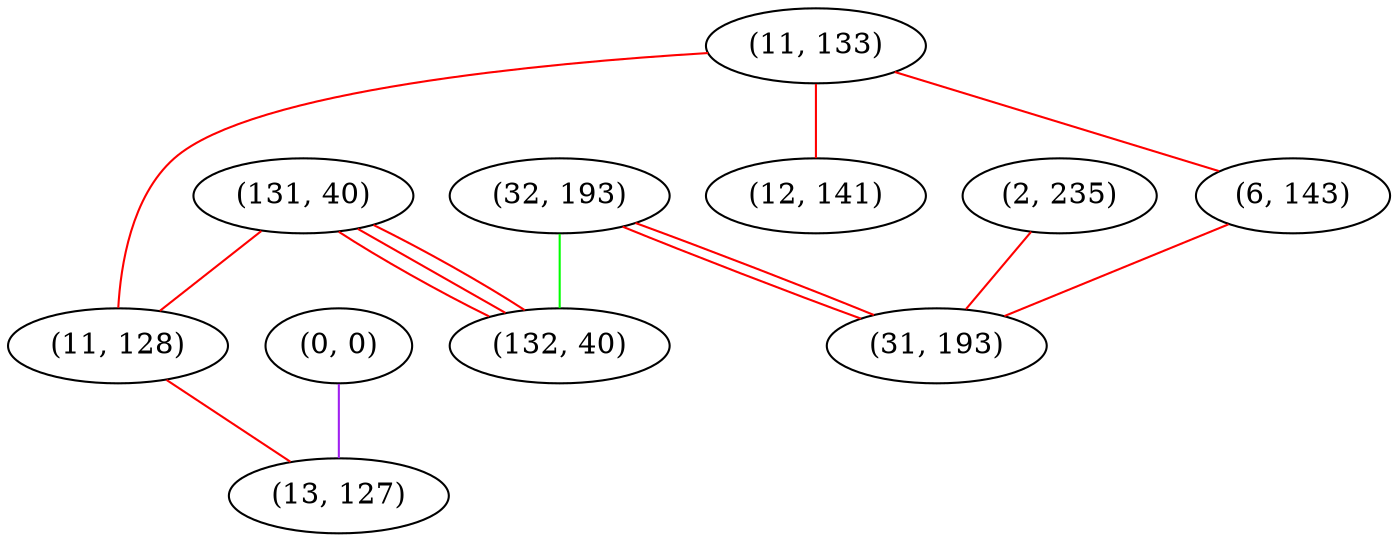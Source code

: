 graph "" {
"(32, 193)";
"(131, 40)";
"(0, 0)";
"(11, 133)";
"(12, 141)";
"(132, 40)";
"(2, 235)";
"(11, 128)";
"(13, 127)";
"(6, 143)";
"(31, 193)";
"(32, 193)" -- "(132, 40)"  [color=green, key=0, weight=2];
"(32, 193)" -- "(31, 193)"  [color=red, key=0, weight=1];
"(32, 193)" -- "(31, 193)"  [color=red, key=1, weight=1];
"(131, 40)" -- "(11, 128)"  [color=red, key=0, weight=1];
"(131, 40)" -- "(132, 40)"  [color=red, key=0, weight=1];
"(131, 40)" -- "(132, 40)"  [color=red, key=1, weight=1];
"(131, 40)" -- "(132, 40)"  [color=red, key=2, weight=1];
"(0, 0)" -- "(13, 127)"  [color=purple, key=0, weight=4];
"(11, 133)" -- "(12, 141)"  [color=red, key=0, weight=1];
"(11, 133)" -- "(11, 128)"  [color=red, key=0, weight=1];
"(11, 133)" -- "(6, 143)"  [color=red, key=0, weight=1];
"(2, 235)" -- "(31, 193)"  [color=red, key=0, weight=1];
"(11, 128)" -- "(13, 127)"  [color=red, key=0, weight=1];
"(6, 143)" -- "(31, 193)"  [color=red, key=0, weight=1];
}
